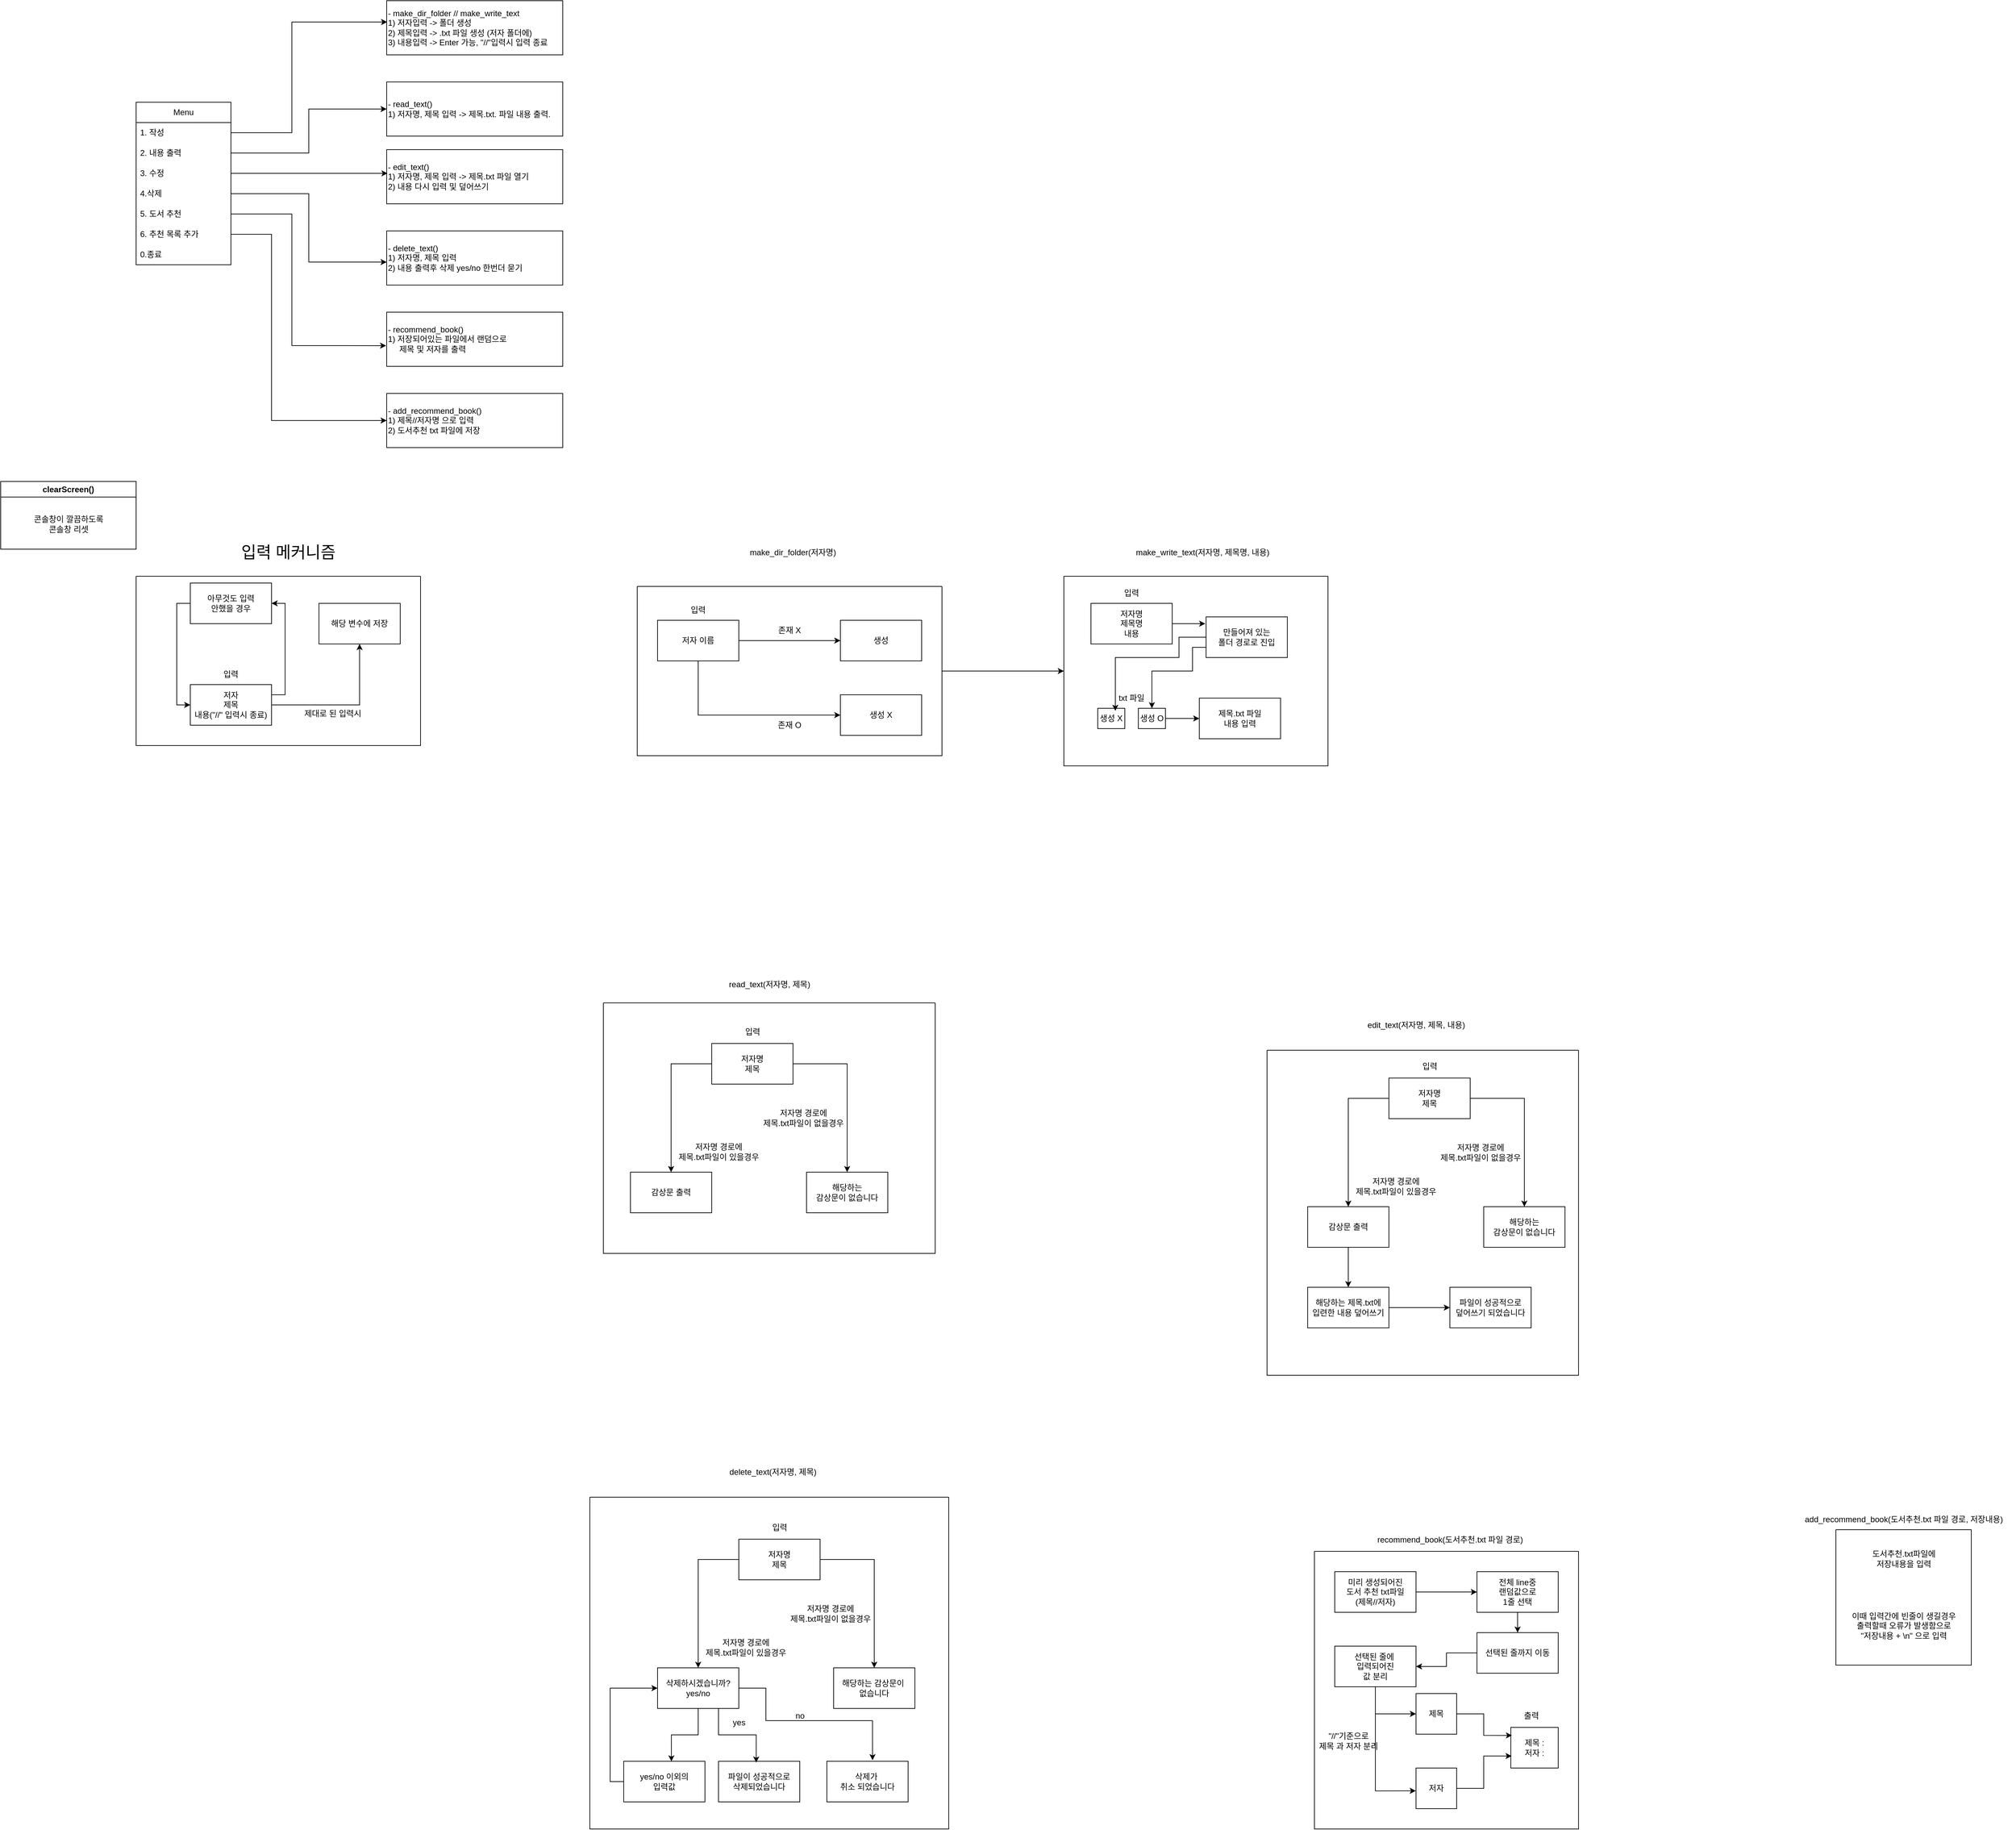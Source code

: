 <mxfile version="24.2.5" type="device">
  <diagram id="C5RBs43oDa-KdzZeNtuy" name="Page-1">
    <mxGraphModel dx="1544" dy="1518" grid="1" gridSize="10" guides="1" tooltips="1" connect="1" arrows="1" fold="1" page="1" pageScale="1" pageWidth="3300" pageHeight="4681" background="none" math="0" shadow="0">
      <root>
        <mxCell id="WIyWlLk6GJQsqaUBKTNV-0" />
        <mxCell id="WIyWlLk6GJQsqaUBKTNV-1" parent="WIyWlLk6GJQsqaUBKTNV-0" />
        <mxCell id="ZMMMaJxAKqwiC50rY-K8-9" value="Menu" style="swimlane;fontStyle=0;childLayout=stackLayout;horizontal=1;startSize=30;horizontalStack=0;resizeParent=1;resizeParentMax=0;resizeLast=0;collapsible=1;marginBottom=0;whiteSpace=wrap;html=1;" parent="WIyWlLk6GJQsqaUBKTNV-1" vertex="1">
          <mxGeometry x="230" y="190" width="140" height="240" as="geometry">
            <mxRectangle y="160" width="60" height="30" as="alternateBounds" />
          </mxGeometry>
        </mxCell>
        <mxCell id="ZMMMaJxAKqwiC50rY-K8-10" value="1. 작성" style="text;strokeColor=none;fillColor=none;align=left;verticalAlign=middle;spacingLeft=4;spacingRight=4;overflow=hidden;points=[[0,0.5],[1,0.5]];portConstraint=eastwest;rotatable=0;whiteSpace=wrap;html=1;" parent="ZMMMaJxAKqwiC50rY-K8-9" vertex="1">
          <mxGeometry y="30" width="140" height="30" as="geometry" />
        </mxCell>
        <mxCell id="ZMMMaJxAKqwiC50rY-K8-11" value="2. 내용 출력" style="text;strokeColor=none;fillColor=none;align=left;verticalAlign=middle;spacingLeft=4;spacingRight=4;overflow=hidden;points=[[0,0.5],[1,0.5]];portConstraint=eastwest;rotatable=0;whiteSpace=wrap;html=1;" parent="ZMMMaJxAKqwiC50rY-K8-9" vertex="1">
          <mxGeometry y="60" width="140" height="30" as="geometry" />
        </mxCell>
        <mxCell id="ZMMMaJxAKqwiC50rY-K8-12" value="3. 수정" style="text;strokeColor=none;fillColor=none;align=left;verticalAlign=middle;spacingLeft=4;spacingRight=4;overflow=hidden;points=[[0,0.5],[1,0.5]];portConstraint=eastwest;rotatable=0;whiteSpace=wrap;html=1;" parent="ZMMMaJxAKqwiC50rY-K8-9" vertex="1">
          <mxGeometry y="90" width="140" height="30" as="geometry" />
        </mxCell>
        <mxCell id="QlnXhvhGTtY5C8Dd1A9R-1" value="4.삭제" style="text;strokeColor=none;fillColor=none;align=left;verticalAlign=middle;spacingLeft=4;spacingRight=4;overflow=hidden;points=[[0,0.5],[1,0.5]];portConstraint=eastwest;rotatable=0;whiteSpace=wrap;html=1;" parent="ZMMMaJxAKqwiC50rY-K8-9" vertex="1">
          <mxGeometry y="120" width="140" height="30" as="geometry" />
        </mxCell>
        <mxCell id="QlnXhvhGTtY5C8Dd1A9R-2" value="5. 도서 추천" style="text;strokeColor=none;fillColor=none;align=left;verticalAlign=middle;spacingLeft=4;spacingRight=4;overflow=hidden;points=[[0,0.5],[1,0.5]];portConstraint=eastwest;rotatable=0;whiteSpace=wrap;html=1;" parent="ZMMMaJxAKqwiC50rY-K8-9" vertex="1">
          <mxGeometry y="150" width="140" height="30" as="geometry" />
        </mxCell>
        <mxCell id="QlnXhvhGTtY5C8Dd1A9R-3" value="6. 추천 목록 추가" style="text;strokeColor=none;fillColor=none;align=left;verticalAlign=middle;spacingLeft=4;spacingRight=4;overflow=hidden;points=[[0,0.5],[1,0.5]];portConstraint=eastwest;rotatable=0;whiteSpace=wrap;html=1;" parent="ZMMMaJxAKqwiC50rY-K8-9" vertex="1">
          <mxGeometry y="180" width="140" height="30" as="geometry" />
        </mxCell>
        <mxCell id="j4lO6dd5l7FoJTS6NfHh-8" value="0.종료" style="text;strokeColor=none;fillColor=none;align=left;verticalAlign=middle;spacingLeft=4;spacingRight=4;overflow=hidden;points=[[0,0.5],[1,0.5]];portConstraint=eastwest;rotatable=0;whiteSpace=wrap;html=1;" parent="ZMMMaJxAKqwiC50rY-K8-9" vertex="1">
          <mxGeometry y="210" width="140" height="30" as="geometry" />
        </mxCell>
        <mxCell id="QlnXhvhGTtY5C8Dd1A9R-36" value="&lt;div&gt;- make_dir_folder // make_write_text&lt;/div&gt;1) 저자입력 -&amp;gt; 폴더 생성&lt;div&gt;2) 제목입력 -&amp;gt; .txt 파일 생성&amp;nbsp;&lt;span style=&quot;background-color: initial;&quot;&gt;(저자 폴더에)&lt;/span&gt;&lt;/div&gt;&lt;div&gt;3) 내용입력 -&amp;gt; Enter 가능,&amp;nbsp;&lt;span style=&quot;background-color: initial;&quot;&gt;&quot;//&quot;입력시 입력 종료&lt;/span&gt;&lt;/div&gt;" style="rounded=0;whiteSpace=wrap;html=1;align=left;" parent="WIyWlLk6GJQsqaUBKTNV-1" vertex="1">
          <mxGeometry x="600" y="40" width="260" height="80" as="geometry" />
        </mxCell>
        <mxCell id="QlnXhvhGTtY5C8Dd1A9R-53" value="&lt;div&gt;- read_text()&lt;/div&gt;1) 저자명, 제목 입력 -&amp;gt; 제목.txt. 파일 내용 출력." style="rounded=0;whiteSpace=wrap;html=1;align=left;" parent="WIyWlLk6GJQsqaUBKTNV-1" vertex="1">
          <mxGeometry x="600" y="160" width="260" height="80" as="geometry" />
        </mxCell>
        <mxCell id="QlnXhvhGTtY5C8Dd1A9R-56" value="&lt;div&gt;- edit_text()&lt;/div&gt;1) 저자명, 제목 입력 -&amp;gt; 제목.txt 파일 열기&lt;div&gt;2) 내용 다시 입력 및 덮어쓰기&lt;/div&gt;" style="rounded=0;whiteSpace=wrap;html=1;align=left;" parent="WIyWlLk6GJQsqaUBKTNV-1" vertex="1">
          <mxGeometry x="600" y="260" width="260" height="80" as="geometry" />
        </mxCell>
        <mxCell id="QlnXhvhGTtY5C8Dd1A9R-57" value="&lt;div&gt;- delete_text()&lt;/div&gt;1) 저자명, 제목 입력&lt;div&gt;2) 내용 출력후 삭제 yes/no 한번더 묻기&lt;/div&gt;" style="rounded=0;whiteSpace=wrap;html=1;align=left;" parent="WIyWlLk6GJQsqaUBKTNV-1" vertex="1">
          <mxGeometry x="600" y="380" width="260" height="80" as="geometry" />
        </mxCell>
        <mxCell id="QlnXhvhGTtY5C8Dd1A9R-58" value="&lt;div&gt;- recommend_book()&lt;/div&gt;1) 저장되어있는&amp;nbsp;&lt;span style=&quot;background-color: initial;&quot;&gt;파일에서 랜덤으로&amp;nbsp;&lt;/span&gt;&lt;div&gt;&lt;span style=&quot;background-color: initial;&quot;&gt;&amp;nbsp; &amp;nbsp; &amp;nbsp;제목 및 저자를 출력&lt;/span&gt;&lt;/div&gt;" style="rounded=0;whiteSpace=wrap;html=1;align=left;" parent="WIyWlLk6GJQsqaUBKTNV-1" vertex="1">
          <mxGeometry x="600" y="500" width="260" height="80" as="geometry" />
        </mxCell>
        <mxCell id="QlnXhvhGTtY5C8Dd1A9R-61" style="edgeStyle=orthogonalEdgeStyle;rounded=0;orthogonalLoop=1;jettySize=auto;html=1;entryX=0;entryY=0.5;entryDx=0;entryDy=0;" parent="WIyWlLk6GJQsqaUBKTNV-1" source="ZMMMaJxAKqwiC50rY-K8-11" target="QlnXhvhGTtY5C8Dd1A9R-53" edge="1">
          <mxGeometry relative="1" as="geometry" />
        </mxCell>
        <mxCell id="QlnXhvhGTtY5C8Dd1A9R-62" style="edgeStyle=orthogonalEdgeStyle;rounded=0;orthogonalLoop=1;jettySize=auto;html=1;exitX=1;exitY=0.5;exitDx=0;exitDy=0;entryX=0.003;entryY=0.394;entryDx=0;entryDy=0;entryPerimeter=0;" parent="WIyWlLk6GJQsqaUBKTNV-1" source="ZMMMaJxAKqwiC50rY-K8-10" target="QlnXhvhGTtY5C8Dd1A9R-36" edge="1">
          <mxGeometry relative="1" as="geometry">
            <Array as="points">
              <mxPoint x="460" y="235" />
              <mxPoint x="460" y="72" />
            </Array>
          </mxGeometry>
        </mxCell>
        <mxCell id="QlnXhvhGTtY5C8Dd1A9R-63" style="edgeStyle=orthogonalEdgeStyle;rounded=0;orthogonalLoop=1;jettySize=auto;html=1;entryX=0.005;entryY=0.437;entryDx=0;entryDy=0;entryPerimeter=0;" parent="WIyWlLk6GJQsqaUBKTNV-1" source="ZMMMaJxAKqwiC50rY-K8-12" target="QlnXhvhGTtY5C8Dd1A9R-56" edge="1">
          <mxGeometry relative="1" as="geometry" />
        </mxCell>
        <mxCell id="QlnXhvhGTtY5C8Dd1A9R-64" style="edgeStyle=orthogonalEdgeStyle;rounded=0;orthogonalLoop=1;jettySize=auto;html=1;entryX=0;entryY=0.575;entryDx=0;entryDy=0;entryPerimeter=0;" parent="WIyWlLk6GJQsqaUBKTNV-1" source="QlnXhvhGTtY5C8Dd1A9R-1" target="QlnXhvhGTtY5C8Dd1A9R-57" edge="1">
          <mxGeometry relative="1" as="geometry" />
        </mxCell>
        <mxCell id="QlnXhvhGTtY5C8Dd1A9R-65" style="edgeStyle=orthogonalEdgeStyle;rounded=0;orthogonalLoop=1;jettySize=auto;html=1;entryX=-0.003;entryY=0.618;entryDx=0;entryDy=0;entryPerimeter=0;" parent="WIyWlLk6GJQsqaUBKTNV-1" source="QlnXhvhGTtY5C8Dd1A9R-2" target="QlnXhvhGTtY5C8Dd1A9R-58" edge="1">
          <mxGeometry relative="1" as="geometry">
            <Array as="points">
              <mxPoint x="460" y="355" />
              <mxPoint x="460" y="549" />
            </Array>
          </mxGeometry>
        </mxCell>
        <mxCell id="j4lO6dd5l7FoJTS6NfHh-10" value="&lt;div&gt;- add_recommend_book()&lt;/div&gt;1) 제목//저자명 으로 입력&lt;div&gt;2) 도서추천 txt 파일에 저장&lt;/div&gt;" style="rounded=0;whiteSpace=wrap;html=1;align=left;" parent="WIyWlLk6GJQsqaUBKTNV-1" vertex="1">
          <mxGeometry x="600" y="620" width="260" height="80" as="geometry" />
        </mxCell>
        <mxCell id="j4lO6dd5l7FoJTS6NfHh-11" style="edgeStyle=orthogonalEdgeStyle;rounded=0;orthogonalLoop=1;jettySize=auto;html=1;entryX=0;entryY=0.5;entryDx=0;entryDy=0;" parent="WIyWlLk6GJQsqaUBKTNV-1" source="QlnXhvhGTtY5C8Dd1A9R-3" target="j4lO6dd5l7FoJTS6NfHh-10" edge="1">
          <mxGeometry relative="1" as="geometry">
            <Array as="points">
              <mxPoint x="430" y="385" />
              <mxPoint x="430" y="660" />
            </Array>
          </mxGeometry>
        </mxCell>
        <mxCell id="QBNyLrGhRCIhG8QiMOdK-1" value="clearScreen()" style="swimlane;whiteSpace=wrap;html=1;" vertex="1" parent="WIyWlLk6GJQsqaUBKTNV-1">
          <mxGeometry x="30" y="750" width="200" height="100" as="geometry" />
        </mxCell>
        <mxCell id="QBNyLrGhRCIhG8QiMOdK-4" value="콘솔창이 깔끔하도록&lt;div&gt;콘솔창 리셋&lt;/div&gt;" style="text;html=1;align=center;verticalAlign=middle;resizable=0;points=[];autosize=1;strokeColor=none;fillColor=none;" vertex="1" parent="QBNyLrGhRCIhG8QiMOdK-1">
          <mxGeometry x="35" y="43" width="130" height="40" as="geometry" />
        </mxCell>
        <mxCell id="QBNyLrGhRCIhG8QiMOdK-16" value="" style="swimlane;startSize=0;" vertex="1" parent="WIyWlLk6GJQsqaUBKTNV-1">
          <mxGeometry x="230" y="890" width="420" height="250" as="geometry" />
        </mxCell>
        <mxCell id="QBNyLrGhRCIhG8QiMOdK-12" value="아무것도 입력&lt;div&gt;안했을 경우&lt;/div&gt;" style="rounded=0;whiteSpace=wrap;html=1;" vertex="1" parent="QBNyLrGhRCIhG8QiMOdK-16">
          <mxGeometry x="80" y="10" width="120" height="60" as="geometry" />
        </mxCell>
        <mxCell id="QBNyLrGhRCIhG8QiMOdK-8" value="&lt;div&gt;&lt;span style=&quot;background-color: initial;&quot;&gt;저자&lt;/span&gt;&lt;br&gt;&lt;/div&gt;&lt;div&gt;제목&lt;/div&gt;&lt;div&gt;내용(&quot;//&quot; 입력시 종료)&lt;/div&gt;" style="rounded=0;whiteSpace=wrap;html=1;" vertex="1" parent="QBNyLrGhRCIhG8QiMOdK-16">
          <mxGeometry x="80" y="160" width="120" height="60" as="geometry" />
        </mxCell>
        <mxCell id="QBNyLrGhRCIhG8QiMOdK-18" style="edgeStyle=orthogonalEdgeStyle;rounded=0;orthogonalLoop=1;jettySize=auto;html=1;exitX=1;exitY=0.25;exitDx=0;exitDy=0;entryX=1;entryY=0.5;entryDx=0;entryDy=0;" edge="1" parent="QBNyLrGhRCIhG8QiMOdK-16" source="QBNyLrGhRCIhG8QiMOdK-8" target="QBNyLrGhRCIhG8QiMOdK-12">
          <mxGeometry relative="1" as="geometry" />
        </mxCell>
        <mxCell id="QBNyLrGhRCIhG8QiMOdK-19" style="edgeStyle=orthogonalEdgeStyle;rounded=0;orthogonalLoop=1;jettySize=auto;html=1;exitX=0;exitY=0.5;exitDx=0;exitDy=0;entryX=0;entryY=0.5;entryDx=0;entryDy=0;" edge="1" parent="QBNyLrGhRCIhG8QiMOdK-16" source="QBNyLrGhRCIhG8QiMOdK-12" target="QBNyLrGhRCIhG8QiMOdK-8">
          <mxGeometry relative="1" as="geometry" />
        </mxCell>
        <mxCell id="QBNyLrGhRCIhG8QiMOdK-11" value="해당 변수에 저장" style="rounded=0;whiteSpace=wrap;html=1;" vertex="1" parent="QBNyLrGhRCIhG8QiMOdK-16">
          <mxGeometry x="270" y="40" width="120" height="60" as="geometry" />
        </mxCell>
        <mxCell id="QBNyLrGhRCIhG8QiMOdK-13" value="" style="edgeStyle=orthogonalEdgeStyle;rounded=0;orthogonalLoop=1;jettySize=auto;html=1;" edge="1" parent="QBNyLrGhRCIhG8QiMOdK-16" source="QBNyLrGhRCIhG8QiMOdK-8" target="QBNyLrGhRCIhG8QiMOdK-11">
          <mxGeometry relative="1" as="geometry" />
        </mxCell>
        <mxCell id="QBNyLrGhRCIhG8QiMOdK-50" value="입력" style="text;html=1;align=center;verticalAlign=middle;whiteSpace=wrap;rounded=0;" vertex="1" parent="QBNyLrGhRCIhG8QiMOdK-16">
          <mxGeometry x="110" y="130" width="60" height="30" as="geometry" />
        </mxCell>
        <mxCell id="QBNyLrGhRCIhG8QiMOdK-17" value="&lt;font style=&quot;font-size: 24px;&quot;&gt;입력 메커니즘&lt;/font&gt;" style="text;html=1;align=center;verticalAlign=middle;whiteSpace=wrap;rounded=0;" vertex="1" parent="WIyWlLk6GJQsqaUBKTNV-1">
          <mxGeometry x="375" y="840" width="160" height="30" as="geometry" />
        </mxCell>
        <mxCell id="QBNyLrGhRCIhG8QiMOdK-20" value="make_dir_folder(저자명)" style="text;html=1;align=center;verticalAlign=middle;whiteSpace=wrap;rounded=0;" vertex="1" parent="WIyWlLk6GJQsqaUBKTNV-1">
          <mxGeometry x="1130" y="840" width="140" height="30" as="geometry" />
        </mxCell>
        <mxCell id="QBNyLrGhRCIhG8QiMOdK-41" style="edgeStyle=orthogonalEdgeStyle;rounded=0;orthogonalLoop=1;jettySize=auto;html=1;exitX=1;exitY=0.5;exitDx=0;exitDy=0;entryX=0;entryY=0.5;entryDx=0;entryDy=0;" edge="1" parent="WIyWlLk6GJQsqaUBKTNV-1" source="QBNyLrGhRCIhG8QiMOdK-22" target="QBNyLrGhRCIhG8QiMOdK-25">
          <mxGeometry relative="1" as="geometry" />
        </mxCell>
        <mxCell id="QBNyLrGhRCIhG8QiMOdK-22" value="" style="swimlane;startSize=0;" vertex="1" parent="WIyWlLk6GJQsqaUBKTNV-1">
          <mxGeometry x="970" y="905" width="450" height="250" as="geometry" />
        </mxCell>
        <mxCell id="QBNyLrGhRCIhG8QiMOdK-31" style="edgeStyle=orthogonalEdgeStyle;rounded=0;orthogonalLoop=1;jettySize=auto;html=1;exitX=1;exitY=0.5;exitDx=0;exitDy=0;entryX=0;entryY=0.5;entryDx=0;entryDy=0;" edge="1" parent="QBNyLrGhRCIhG8QiMOdK-22" source="QBNyLrGhRCIhG8QiMOdK-24" target="QBNyLrGhRCIhG8QiMOdK-29">
          <mxGeometry relative="1" as="geometry" />
        </mxCell>
        <mxCell id="QBNyLrGhRCIhG8QiMOdK-34" style="edgeStyle=orthogonalEdgeStyle;rounded=0;orthogonalLoop=1;jettySize=auto;html=1;exitX=0.5;exitY=1;exitDx=0;exitDy=0;entryX=0;entryY=0.5;entryDx=0;entryDy=0;" edge="1" parent="QBNyLrGhRCIhG8QiMOdK-22" source="QBNyLrGhRCIhG8QiMOdK-24" target="QBNyLrGhRCIhG8QiMOdK-30">
          <mxGeometry relative="1" as="geometry" />
        </mxCell>
        <mxCell id="QBNyLrGhRCIhG8QiMOdK-24" value="저자 이름" style="rounded=0;whiteSpace=wrap;html=1;" vertex="1" parent="QBNyLrGhRCIhG8QiMOdK-22">
          <mxGeometry x="30" y="50" width="120" height="60" as="geometry" />
        </mxCell>
        <mxCell id="QBNyLrGhRCIhG8QiMOdK-29" value="생성" style="rounded=0;whiteSpace=wrap;html=1;" vertex="1" parent="QBNyLrGhRCIhG8QiMOdK-22">
          <mxGeometry x="300" y="50" width="120" height="60" as="geometry" />
        </mxCell>
        <mxCell id="QBNyLrGhRCIhG8QiMOdK-30" value="생성 X" style="rounded=0;whiteSpace=wrap;html=1;" vertex="1" parent="QBNyLrGhRCIhG8QiMOdK-22">
          <mxGeometry x="300" y="160" width="120" height="60" as="geometry" />
        </mxCell>
        <mxCell id="QBNyLrGhRCIhG8QiMOdK-33" value="존재 X" style="text;html=1;align=center;verticalAlign=middle;whiteSpace=wrap;rounded=0;" vertex="1" parent="QBNyLrGhRCIhG8QiMOdK-22">
          <mxGeometry x="195" y="50" width="60" height="30" as="geometry" />
        </mxCell>
        <mxCell id="QBNyLrGhRCIhG8QiMOdK-35" value="존재 O" style="text;html=1;align=center;verticalAlign=middle;whiteSpace=wrap;rounded=0;" vertex="1" parent="QBNyLrGhRCIhG8QiMOdK-22">
          <mxGeometry x="195" y="190" width="60" height="30" as="geometry" />
        </mxCell>
        <mxCell id="QBNyLrGhRCIhG8QiMOdK-37" value="입력" style="text;html=1;align=center;verticalAlign=middle;whiteSpace=wrap;rounded=0;" vertex="1" parent="QBNyLrGhRCIhG8QiMOdK-22">
          <mxGeometry x="60" y="20" width="60" height="30" as="geometry" />
        </mxCell>
        <mxCell id="QBNyLrGhRCIhG8QiMOdK-25" value="" style="swimlane;startSize=0;" vertex="1" parent="WIyWlLk6GJQsqaUBKTNV-1">
          <mxGeometry x="1600" y="890" width="390" height="280" as="geometry" />
        </mxCell>
        <mxCell id="QBNyLrGhRCIhG8QiMOdK-40" value="" style="edgeStyle=orthogonalEdgeStyle;rounded=0;orthogonalLoop=1;jettySize=auto;html=1;entryX=-0.01;entryY=0.167;entryDx=0;entryDy=0;entryPerimeter=0;" edge="1" parent="QBNyLrGhRCIhG8QiMOdK-25" source="QBNyLrGhRCIhG8QiMOdK-26" target="QBNyLrGhRCIhG8QiMOdK-39">
          <mxGeometry relative="1" as="geometry" />
        </mxCell>
        <mxCell id="QBNyLrGhRCIhG8QiMOdK-26" value="&lt;div&gt;&lt;span style=&quot;background-color: initial;&quot;&gt;저자명&lt;/span&gt;&lt;br&gt;&lt;/div&gt;&lt;div&gt;제목명&lt;/div&gt;&lt;div&gt;내용&lt;/div&gt;" style="rounded=0;whiteSpace=wrap;html=1;" vertex="1" parent="QBNyLrGhRCIhG8QiMOdK-25">
          <mxGeometry x="40" y="40" width="120" height="60" as="geometry" />
        </mxCell>
        <mxCell id="QBNyLrGhRCIhG8QiMOdK-36" value="입력" style="text;html=1;align=center;verticalAlign=middle;whiteSpace=wrap;rounded=0;" vertex="1" parent="QBNyLrGhRCIhG8QiMOdK-25">
          <mxGeometry x="70" y="10" width="60" height="30" as="geometry" />
        </mxCell>
        <mxCell id="QBNyLrGhRCIhG8QiMOdK-54" style="edgeStyle=orthogonalEdgeStyle;rounded=0;orthogonalLoop=1;jettySize=auto;html=1;exitX=0;exitY=0.75;exitDx=0;exitDy=0;entryX=0.5;entryY=0;entryDx=0;entryDy=0;" edge="1" parent="QBNyLrGhRCIhG8QiMOdK-25" source="QBNyLrGhRCIhG8QiMOdK-39" target="QBNyLrGhRCIhG8QiMOdK-44">
          <mxGeometry relative="1" as="geometry">
            <Array as="points">
              <mxPoint x="190" y="105" />
              <mxPoint x="190" y="140" />
              <mxPoint x="130" y="140" />
            </Array>
          </mxGeometry>
        </mxCell>
        <mxCell id="QBNyLrGhRCIhG8QiMOdK-39" value="만들어져 있는&lt;div&gt;폴더 경로로 진입&lt;/div&gt;" style="rounded=0;whiteSpace=wrap;html=1;" vertex="1" parent="QBNyLrGhRCIhG8QiMOdK-25">
          <mxGeometry x="210" y="60" width="120" height="60" as="geometry" />
        </mxCell>
        <mxCell id="QBNyLrGhRCIhG8QiMOdK-55" style="edgeStyle=orthogonalEdgeStyle;rounded=0;orthogonalLoop=1;jettySize=auto;html=1;exitX=1;exitY=0.5;exitDx=0;exitDy=0;entryX=0;entryY=0.5;entryDx=0;entryDy=0;" edge="1" parent="QBNyLrGhRCIhG8QiMOdK-25" source="QBNyLrGhRCIhG8QiMOdK-44" target="QBNyLrGhRCIhG8QiMOdK-47">
          <mxGeometry relative="1" as="geometry" />
        </mxCell>
        <mxCell id="QBNyLrGhRCIhG8QiMOdK-44" value="생성 O" style="rounded=0;whiteSpace=wrap;html=1;" vertex="1" parent="QBNyLrGhRCIhG8QiMOdK-25">
          <mxGeometry x="110" y="195" width="40" height="30" as="geometry" />
        </mxCell>
        <mxCell id="QBNyLrGhRCIhG8QiMOdK-43" value="생성 X" style="rounded=0;whiteSpace=wrap;html=1;" vertex="1" parent="QBNyLrGhRCIhG8QiMOdK-25">
          <mxGeometry x="50" y="195" width="40" height="30" as="geometry" />
        </mxCell>
        <mxCell id="QBNyLrGhRCIhG8QiMOdK-47" value="제목.txt 파일&lt;div&gt;내용 입력&lt;/div&gt;" style="rounded=0;whiteSpace=wrap;html=1;" vertex="1" parent="QBNyLrGhRCIhG8QiMOdK-25">
          <mxGeometry x="200" y="180" width="120" height="60" as="geometry" />
        </mxCell>
        <mxCell id="QBNyLrGhRCIhG8QiMOdK-51" value="txt 파일" style="text;html=1;align=center;verticalAlign=middle;whiteSpace=wrap;rounded=0;" vertex="1" parent="QBNyLrGhRCIhG8QiMOdK-25">
          <mxGeometry x="70" y="165" width="60" height="30" as="geometry" />
        </mxCell>
        <mxCell id="QBNyLrGhRCIhG8QiMOdK-52" style="edgeStyle=orthogonalEdgeStyle;rounded=0;orthogonalLoop=1;jettySize=auto;html=1;exitX=0;exitY=0.5;exitDx=0;exitDy=0;entryX=0.65;entryY=0.127;entryDx=0;entryDy=0;entryPerimeter=0;" edge="1" parent="QBNyLrGhRCIhG8QiMOdK-25" source="QBNyLrGhRCIhG8QiMOdK-39" target="QBNyLrGhRCIhG8QiMOdK-43">
          <mxGeometry relative="1" as="geometry">
            <Array as="points">
              <mxPoint x="170" y="90" />
              <mxPoint x="170" y="120" />
              <mxPoint x="76" y="120" />
            </Array>
          </mxGeometry>
        </mxCell>
        <mxCell id="QBNyLrGhRCIhG8QiMOdK-27" value="make_write_text(저자명, 제목명, 내용)" style="text;html=1;align=center;verticalAlign=middle;whiteSpace=wrap;rounded=0;" vertex="1" parent="WIyWlLk6GJQsqaUBKTNV-1">
          <mxGeometry x="1660" y="840" width="290" height="30" as="geometry" />
        </mxCell>
        <mxCell id="QBNyLrGhRCIhG8QiMOdK-56" value="" style="swimlane;startSize=0;" vertex="1" parent="WIyWlLk6GJQsqaUBKTNV-1">
          <mxGeometry x="920" y="1520" width="490" height="370" as="geometry" />
        </mxCell>
        <mxCell id="QBNyLrGhRCIhG8QiMOdK-60" value="감상문 출력" style="rounded=0;whiteSpace=wrap;html=1;" vertex="1" parent="QBNyLrGhRCIhG8QiMOdK-56">
          <mxGeometry x="40" y="250" width="120" height="60" as="geometry" />
        </mxCell>
        <mxCell id="QBNyLrGhRCIhG8QiMOdK-62" style="edgeStyle=orthogonalEdgeStyle;rounded=0;orthogonalLoop=1;jettySize=auto;html=1;exitX=1;exitY=0.5;exitDx=0;exitDy=0;entryX=0.5;entryY=0;entryDx=0;entryDy=0;" edge="1" parent="QBNyLrGhRCIhG8QiMOdK-56" source="QBNyLrGhRCIhG8QiMOdK-58" target="QBNyLrGhRCIhG8QiMOdK-61">
          <mxGeometry relative="1" as="geometry" />
        </mxCell>
        <mxCell id="QBNyLrGhRCIhG8QiMOdK-65" style="edgeStyle=orthogonalEdgeStyle;rounded=0;orthogonalLoop=1;jettySize=auto;html=1;exitX=0;exitY=0.5;exitDx=0;exitDy=0;" edge="1" parent="QBNyLrGhRCIhG8QiMOdK-56" source="QBNyLrGhRCIhG8QiMOdK-58" target="QBNyLrGhRCIhG8QiMOdK-60">
          <mxGeometry relative="1" as="geometry" />
        </mxCell>
        <mxCell id="QBNyLrGhRCIhG8QiMOdK-58" value="저자명&lt;div&gt;제목&lt;/div&gt;" style="rounded=0;whiteSpace=wrap;html=1;" vertex="1" parent="QBNyLrGhRCIhG8QiMOdK-56">
          <mxGeometry x="160" y="60" width="120" height="60" as="geometry" />
        </mxCell>
        <mxCell id="QBNyLrGhRCIhG8QiMOdK-59" value="입력" style="text;html=1;align=center;verticalAlign=middle;resizable=0;points=[];autosize=1;strokeColor=none;fillColor=none;" vertex="1" parent="QBNyLrGhRCIhG8QiMOdK-56">
          <mxGeometry x="195" y="28" width="50" height="30" as="geometry" />
        </mxCell>
        <mxCell id="QBNyLrGhRCIhG8QiMOdK-61" value="해당하는&lt;div&gt;감상문이 없습니다&lt;/div&gt;" style="rounded=0;whiteSpace=wrap;html=1;" vertex="1" parent="QBNyLrGhRCIhG8QiMOdK-56">
          <mxGeometry x="300" y="250" width="120" height="60" as="geometry" />
        </mxCell>
        <mxCell id="QBNyLrGhRCIhG8QiMOdK-63" value="저자명 경로에&lt;div&gt;제목.txt파일이 없을경우&lt;/div&gt;" style="text;html=1;align=center;verticalAlign=middle;resizable=0;points=[];autosize=1;strokeColor=none;fillColor=none;" vertex="1" parent="QBNyLrGhRCIhG8QiMOdK-56">
          <mxGeometry x="220" y="150" width="150" height="40" as="geometry" />
        </mxCell>
        <mxCell id="QBNyLrGhRCIhG8QiMOdK-66" value="저자명 경로에&lt;div&gt;제목.txt파일이 있을경우&lt;/div&gt;" style="text;html=1;align=center;verticalAlign=middle;resizable=0;points=[];autosize=1;strokeColor=none;fillColor=none;" vertex="1" parent="QBNyLrGhRCIhG8QiMOdK-56">
          <mxGeometry x="95" y="200" width="150" height="40" as="geometry" />
        </mxCell>
        <mxCell id="QBNyLrGhRCIhG8QiMOdK-57" value="read_text(저자명, 제목)" style="text;html=1;align=center;verticalAlign=middle;resizable=0;points=[];autosize=1;strokeColor=none;fillColor=none;" vertex="1" parent="WIyWlLk6GJQsqaUBKTNV-1">
          <mxGeometry x="1090" y="1478" width="150" height="30" as="geometry" />
        </mxCell>
        <mxCell id="QBNyLrGhRCIhG8QiMOdK-68" value="제대로 된 입력시" style="text;html=1;align=center;verticalAlign=middle;resizable=0;points=[];autosize=1;strokeColor=none;fillColor=none;" vertex="1" parent="WIyWlLk6GJQsqaUBKTNV-1">
          <mxGeometry x="465" y="1078" width="110" height="30" as="geometry" />
        </mxCell>
        <mxCell id="QBNyLrGhRCIhG8QiMOdK-69" value="" style="swimlane;startSize=0;" vertex="1" parent="WIyWlLk6GJQsqaUBKTNV-1">
          <mxGeometry x="1900" y="1590" width="460" height="480" as="geometry" />
        </mxCell>
        <mxCell id="QBNyLrGhRCIhG8QiMOdK-80" style="edgeStyle=orthogonalEdgeStyle;rounded=0;orthogonalLoop=1;jettySize=auto;html=1;exitX=0.5;exitY=1;exitDx=0;exitDy=0;entryX=0.5;entryY=0;entryDx=0;entryDy=0;" edge="1" parent="QBNyLrGhRCIhG8QiMOdK-69" source="QBNyLrGhRCIhG8QiMOdK-71" target="QBNyLrGhRCIhG8QiMOdK-79">
          <mxGeometry relative="1" as="geometry" />
        </mxCell>
        <mxCell id="QBNyLrGhRCIhG8QiMOdK-71" value="감상문 출력" style="rounded=0;whiteSpace=wrap;html=1;" vertex="1" parent="QBNyLrGhRCIhG8QiMOdK-69">
          <mxGeometry x="60" y="231" width="120" height="60" as="geometry" />
        </mxCell>
        <mxCell id="QBNyLrGhRCIhG8QiMOdK-72" style="edgeStyle=orthogonalEdgeStyle;rounded=0;orthogonalLoop=1;jettySize=auto;html=1;exitX=1;exitY=0.5;exitDx=0;exitDy=0;entryX=0.5;entryY=0;entryDx=0;entryDy=0;" edge="1" parent="QBNyLrGhRCIhG8QiMOdK-69" source="QBNyLrGhRCIhG8QiMOdK-74" target="QBNyLrGhRCIhG8QiMOdK-76">
          <mxGeometry relative="1" as="geometry" />
        </mxCell>
        <mxCell id="QBNyLrGhRCIhG8QiMOdK-73" style="edgeStyle=orthogonalEdgeStyle;rounded=0;orthogonalLoop=1;jettySize=auto;html=1;exitX=0;exitY=0.5;exitDx=0;exitDy=0;" edge="1" parent="QBNyLrGhRCIhG8QiMOdK-69" source="QBNyLrGhRCIhG8QiMOdK-74" target="QBNyLrGhRCIhG8QiMOdK-71">
          <mxGeometry relative="1" as="geometry" />
        </mxCell>
        <mxCell id="QBNyLrGhRCIhG8QiMOdK-74" value="저자명&lt;div&gt;제목&lt;/div&gt;" style="rounded=0;whiteSpace=wrap;html=1;" vertex="1" parent="QBNyLrGhRCIhG8QiMOdK-69">
          <mxGeometry x="180" y="41" width="120" height="60" as="geometry" />
        </mxCell>
        <mxCell id="QBNyLrGhRCIhG8QiMOdK-75" value="입력" style="text;html=1;align=center;verticalAlign=middle;resizable=0;points=[];autosize=1;strokeColor=none;fillColor=none;" vertex="1" parent="QBNyLrGhRCIhG8QiMOdK-69">
          <mxGeometry x="215" y="9" width="50" height="30" as="geometry" />
        </mxCell>
        <mxCell id="QBNyLrGhRCIhG8QiMOdK-76" value="해당하는&lt;div&gt;감상문이 없습니다&lt;/div&gt;" style="rounded=0;whiteSpace=wrap;html=1;" vertex="1" parent="QBNyLrGhRCIhG8QiMOdK-69">
          <mxGeometry x="320" y="231" width="120" height="60" as="geometry" />
        </mxCell>
        <mxCell id="QBNyLrGhRCIhG8QiMOdK-77" value="저자명 경로에&lt;div&gt;제목.txt파일이 없을경우&lt;/div&gt;" style="text;html=1;align=center;verticalAlign=middle;resizable=0;points=[];autosize=1;strokeColor=none;fillColor=none;" vertex="1" parent="QBNyLrGhRCIhG8QiMOdK-69">
          <mxGeometry x="240" y="131" width="150" height="40" as="geometry" />
        </mxCell>
        <mxCell id="QBNyLrGhRCIhG8QiMOdK-78" value="저자명 경로에&lt;div&gt;제목.txt파일이 있을경우&lt;/div&gt;" style="text;html=1;align=center;verticalAlign=middle;resizable=0;points=[];autosize=1;strokeColor=none;fillColor=none;" vertex="1" parent="QBNyLrGhRCIhG8QiMOdK-69">
          <mxGeometry x="115" y="181" width="150" height="40" as="geometry" />
        </mxCell>
        <mxCell id="QBNyLrGhRCIhG8QiMOdK-82" value="" style="edgeStyle=orthogonalEdgeStyle;rounded=0;orthogonalLoop=1;jettySize=auto;html=1;" edge="1" parent="QBNyLrGhRCIhG8QiMOdK-69" source="QBNyLrGhRCIhG8QiMOdK-79" target="QBNyLrGhRCIhG8QiMOdK-81">
          <mxGeometry relative="1" as="geometry" />
        </mxCell>
        <mxCell id="QBNyLrGhRCIhG8QiMOdK-79" value="해당하는 제목.txt에&lt;div&gt;입련한 내용 덮어쓰기&lt;/div&gt;" style="rounded=0;whiteSpace=wrap;html=1;" vertex="1" parent="QBNyLrGhRCIhG8QiMOdK-69">
          <mxGeometry x="60" y="350" width="120" height="60" as="geometry" />
        </mxCell>
        <mxCell id="QBNyLrGhRCIhG8QiMOdK-81" value="파일이 성공적으로&lt;div&gt;덮어쓰기 되었습니다&lt;/div&gt;" style="rounded=0;whiteSpace=wrap;html=1;" vertex="1" parent="QBNyLrGhRCIhG8QiMOdK-69">
          <mxGeometry x="270" y="350" width="120" height="60" as="geometry" />
        </mxCell>
        <mxCell id="QBNyLrGhRCIhG8QiMOdK-70" value="edit_text(저자명, 제목, 내용)" style="text;html=1;align=center;verticalAlign=middle;resizable=0;points=[];autosize=1;strokeColor=none;fillColor=none;" vertex="1" parent="WIyWlLk6GJQsqaUBKTNV-1">
          <mxGeometry x="2035" y="1538" width="170" height="30" as="geometry" />
        </mxCell>
        <mxCell id="QBNyLrGhRCIhG8QiMOdK-83" value="" style="swimlane;startSize=0;" vertex="1" parent="WIyWlLk6GJQsqaUBKTNV-1">
          <mxGeometry x="900" y="2250" width="530" height="490" as="geometry" />
        </mxCell>
        <mxCell id="QBNyLrGhRCIhG8QiMOdK-85" value="삭제하시겠습니까?&lt;div&gt;yes/no&lt;/div&gt;" style="rounded=0;whiteSpace=wrap;html=1;" vertex="1" parent="QBNyLrGhRCIhG8QiMOdK-83">
          <mxGeometry x="100" y="252" width="120" height="60" as="geometry" />
        </mxCell>
        <mxCell id="QBNyLrGhRCIhG8QiMOdK-86" style="edgeStyle=orthogonalEdgeStyle;rounded=0;orthogonalLoop=1;jettySize=auto;html=1;exitX=1;exitY=0.5;exitDx=0;exitDy=0;entryX=0.5;entryY=0;entryDx=0;entryDy=0;" edge="1" parent="QBNyLrGhRCIhG8QiMOdK-83" source="QBNyLrGhRCIhG8QiMOdK-88" target="QBNyLrGhRCIhG8QiMOdK-90">
          <mxGeometry relative="1" as="geometry" />
        </mxCell>
        <mxCell id="QBNyLrGhRCIhG8QiMOdK-87" style="edgeStyle=orthogonalEdgeStyle;rounded=0;orthogonalLoop=1;jettySize=auto;html=1;exitX=0;exitY=0.5;exitDx=0;exitDy=0;" edge="1" parent="QBNyLrGhRCIhG8QiMOdK-83" source="QBNyLrGhRCIhG8QiMOdK-88" target="QBNyLrGhRCIhG8QiMOdK-85">
          <mxGeometry relative="1" as="geometry" />
        </mxCell>
        <mxCell id="QBNyLrGhRCIhG8QiMOdK-88" value="저자명&lt;div&gt;제목&lt;/div&gt;" style="rounded=0;whiteSpace=wrap;html=1;" vertex="1" parent="QBNyLrGhRCIhG8QiMOdK-83">
          <mxGeometry x="220" y="62" width="120" height="60" as="geometry" />
        </mxCell>
        <mxCell id="QBNyLrGhRCIhG8QiMOdK-89" value="입력" style="text;html=1;align=center;verticalAlign=middle;resizable=0;points=[];autosize=1;strokeColor=none;fillColor=none;" vertex="1" parent="QBNyLrGhRCIhG8QiMOdK-83">
          <mxGeometry x="255" y="30" width="50" height="30" as="geometry" />
        </mxCell>
        <mxCell id="QBNyLrGhRCIhG8QiMOdK-90" value="해당하는 감상문이&amp;nbsp;&lt;div&gt;없습니다&lt;/div&gt;" style="rounded=0;whiteSpace=wrap;html=1;" vertex="1" parent="QBNyLrGhRCIhG8QiMOdK-83">
          <mxGeometry x="360" y="252" width="120" height="60" as="geometry" />
        </mxCell>
        <mxCell id="QBNyLrGhRCIhG8QiMOdK-91" value="저자명 경로에&lt;div&gt;제목.txt파일이 없을경우&lt;/div&gt;" style="text;html=1;align=center;verticalAlign=middle;resizable=0;points=[];autosize=1;strokeColor=none;fillColor=none;" vertex="1" parent="QBNyLrGhRCIhG8QiMOdK-83">
          <mxGeometry x="280" y="152" width="150" height="40" as="geometry" />
        </mxCell>
        <mxCell id="QBNyLrGhRCIhG8QiMOdK-92" value="저자명 경로에&lt;div&gt;제목.txt파일이 있을경우&lt;/div&gt;" style="text;html=1;align=center;verticalAlign=middle;resizable=0;points=[];autosize=1;strokeColor=none;fillColor=none;" vertex="1" parent="QBNyLrGhRCIhG8QiMOdK-83">
          <mxGeometry x="155" y="202" width="150" height="40" as="geometry" />
        </mxCell>
        <mxCell id="QBNyLrGhRCIhG8QiMOdK-97" style="edgeStyle=orthogonalEdgeStyle;rounded=0;orthogonalLoop=1;jettySize=auto;html=1;exitX=0;exitY=0.5;exitDx=0;exitDy=0;entryX=0;entryY=0.5;entryDx=0;entryDy=0;" edge="1" parent="QBNyLrGhRCIhG8QiMOdK-83" source="QBNyLrGhRCIhG8QiMOdK-95" target="QBNyLrGhRCIhG8QiMOdK-85">
          <mxGeometry relative="1" as="geometry" />
        </mxCell>
        <mxCell id="QBNyLrGhRCIhG8QiMOdK-95" value="yes/no 이외의&lt;div&gt;입력값&lt;/div&gt;" style="rounded=0;whiteSpace=wrap;html=1;" vertex="1" parent="QBNyLrGhRCIhG8QiMOdK-83">
          <mxGeometry x="50" y="390" width="120" height="60" as="geometry" />
        </mxCell>
        <mxCell id="QBNyLrGhRCIhG8QiMOdK-94" value="삭제가&amp;nbsp;&lt;div&gt;취소 되었습니다&lt;/div&gt;" style="rounded=0;whiteSpace=wrap;html=1;" vertex="1" parent="QBNyLrGhRCIhG8QiMOdK-83">
          <mxGeometry x="350" y="390" width="120" height="60" as="geometry" />
        </mxCell>
        <mxCell id="QBNyLrGhRCIhG8QiMOdK-93" value="파일이 성공적으로&lt;div&gt;삭제되었습니다&lt;/div&gt;" style="rounded=0;whiteSpace=wrap;html=1;" vertex="1" parent="QBNyLrGhRCIhG8QiMOdK-83">
          <mxGeometry x="190" y="390" width="120" height="60" as="geometry" />
        </mxCell>
        <mxCell id="QBNyLrGhRCIhG8QiMOdK-96" style="edgeStyle=orthogonalEdgeStyle;rounded=0;orthogonalLoop=1;jettySize=auto;html=1;exitX=0.5;exitY=1;exitDx=0;exitDy=0;entryX=0.587;entryY=0.003;entryDx=0;entryDy=0;entryPerimeter=0;" edge="1" parent="QBNyLrGhRCIhG8QiMOdK-83" source="QBNyLrGhRCIhG8QiMOdK-85" target="QBNyLrGhRCIhG8QiMOdK-95">
          <mxGeometry relative="1" as="geometry" />
        </mxCell>
        <mxCell id="QBNyLrGhRCIhG8QiMOdK-98" style="edgeStyle=orthogonalEdgeStyle;rounded=0;orthogonalLoop=1;jettySize=auto;html=1;exitX=0.75;exitY=1;exitDx=0;exitDy=0;entryX=0.464;entryY=0.032;entryDx=0;entryDy=0;entryPerimeter=0;" edge="1" parent="QBNyLrGhRCIhG8QiMOdK-83" source="QBNyLrGhRCIhG8QiMOdK-85" target="QBNyLrGhRCIhG8QiMOdK-93">
          <mxGeometry relative="1" as="geometry" />
        </mxCell>
        <mxCell id="QBNyLrGhRCIhG8QiMOdK-99" style="edgeStyle=orthogonalEdgeStyle;rounded=0;orthogonalLoop=1;jettySize=auto;html=1;exitX=1;exitY=0.5;exitDx=0;exitDy=0;entryX=0.562;entryY=-0.026;entryDx=0;entryDy=0;entryPerimeter=0;" edge="1" parent="QBNyLrGhRCIhG8QiMOdK-83" source="QBNyLrGhRCIhG8QiMOdK-85" target="QBNyLrGhRCIhG8QiMOdK-94">
          <mxGeometry relative="1" as="geometry">
            <Array as="points">
              <mxPoint x="260" y="282" />
              <mxPoint x="260" y="330" />
              <mxPoint x="417" y="330" />
            </Array>
          </mxGeometry>
        </mxCell>
        <mxCell id="QBNyLrGhRCIhG8QiMOdK-84" value="delete_text(저자명, 제목)" style="text;html=1;align=center;verticalAlign=middle;resizable=0;points=[];autosize=1;strokeColor=none;fillColor=none;" vertex="1" parent="WIyWlLk6GJQsqaUBKTNV-1">
          <mxGeometry x="1090" y="2198" width="160" height="30" as="geometry" />
        </mxCell>
        <mxCell id="QBNyLrGhRCIhG8QiMOdK-100" value="yes" style="text;html=1;align=center;verticalAlign=middle;resizable=0;points=[];autosize=1;strokeColor=none;fillColor=none;" vertex="1" parent="WIyWlLk6GJQsqaUBKTNV-1">
          <mxGeometry x="1100" y="2568" width="40" height="30" as="geometry" />
        </mxCell>
        <mxCell id="QBNyLrGhRCIhG8QiMOdK-101" value="no" style="text;html=1;align=center;verticalAlign=middle;resizable=0;points=[];autosize=1;strokeColor=none;fillColor=none;" vertex="1" parent="WIyWlLk6GJQsqaUBKTNV-1">
          <mxGeometry x="1190" y="2558" width="40" height="30" as="geometry" />
        </mxCell>
        <mxCell id="QBNyLrGhRCIhG8QiMOdK-102" value="" style="swimlane;startSize=0;" vertex="1" parent="WIyWlLk6GJQsqaUBKTNV-1">
          <mxGeometry x="1970" y="2330" width="390" height="410" as="geometry" />
        </mxCell>
        <mxCell id="QBNyLrGhRCIhG8QiMOdK-108" value="" style="edgeStyle=orthogonalEdgeStyle;rounded=0;orthogonalLoop=1;jettySize=auto;html=1;" edge="1" parent="QBNyLrGhRCIhG8QiMOdK-102" source="QBNyLrGhRCIhG8QiMOdK-105" target="QBNyLrGhRCIhG8QiMOdK-107">
          <mxGeometry relative="1" as="geometry" />
        </mxCell>
        <mxCell id="QBNyLrGhRCIhG8QiMOdK-105" value="전체 line중&lt;div&gt;랜덤값으로&lt;/div&gt;&lt;div&gt;1줄 선택&lt;/div&gt;" style="rounded=0;whiteSpace=wrap;html=1;" vertex="1" parent="QBNyLrGhRCIhG8QiMOdK-102">
          <mxGeometry x="240" y="30" width="120" height="60" as="geometry" />
        </mxCell>
        <mxCell id="QBNyLrGhRCIhG8QiMOdK-123" value="" style="edgeStyle=orthogonalEdgeStyle;rounded=0;orthogonalLoop=1;jettySize=auto;html=1;" edge="1" parent="QBNyLrGhRCIhG8QiMOdK-102" source="QBNyLrGhRCIhG8QiMOdK-107" target="QBNyLrGhRCIhG8QiMOdK-109">
          <mxGeometry relative="1" as="geometry" />
        </mxCell>
        <mxCell id="QBNyLrGhRCIhG8QiMOdK-107" value="선택된 줄까지 이동" style="rounded=0;whiteSpace=wrap;html=1;" vertex="1" parent="QBNyLrGhRCIhG8QiMOdK-102">
          <mxGeometry x="240" y="120" width="120" height="60" as="geometry" />
        </mxCell>
        <mxCell id="QBNyLrGhRCIhG8QiMOdK-120" style="edgeStyle=orthogonalEdgeStyle;rounded=0;orthogonalLoop=1;jettySize=auto;html=1;exitX=0.5;exitY=1;exitDx=0;exitDy=0;entryX=0;entryY=0.5;entryDx=0;entryDy=0;" edge="1" parent="QBNyLrGhRCIhG8QiMOdK-102" source="QBNyLrGhRCIhG8QiMOdK-109" target="QBNyLrGhRCIhG8QiMOdK-111">
          <mxGeometry relative="1" as="geometry" />
        </mxCell>
        <mxCell id="QBNyLrGhRCIhG8QiMOdK-109" value="선택된 줄에&amp;nbsp;&lt;div&gt;입력되어진&lt;div&gt;값 분리&lt;/div&gt;&lt;/div&gt;" style="rounded=0;whiteSpace=wrap;html=1;" vertex="1" parent="QBNyLrGhRCIhG8QiMOdK-102">
          <mxGeometry x="30" y="140" width="120" height="60" as="geometry" />
        </mxCell>
        <mxCell id="QBNyLrGhRCIhG8QiMOdK-112" value="저자" style="rounded=0;whiteSpace=wrap;html=1;" vertex="1" parent="QBNyLrGhRCIhG8QiMOdK-102">
          <mxGeometry x="150" y="320" width="60" height="60" as="geometry" />
        </mxCell>
        <mxCell id="QBNyLrGhRCIhG8QiMOdK-111" value="제목" style="rounded=0;whiteSpace=wrap;html=1;" vertex="1" parent="QBNyLrGhRCIhG8QiMOdK-102">
          <mxGeometry x="150" y="210" width="60" height="60" as="geometry" />
        </mxCell>
        <mxCell id="QBNyLrGhRCIhG8QiMOdK-113" value="제목 :&lt;div&gt;저자 :&lt;/div&gt;" style="rounded=0;whiteSpace=wrap;html=1;" vertex="1" parent="QBNyLrGhRCIhG8QiMOdK-102">
          <mxGeometry x="290" y="260" width="70" height="60" as="geometry" />
        </mxCell>
        <mxCell id="QBNyLrGhRCIhG8QiMOdK-117" style="edgeStyle=orthogonalEdgeStyle;rounded=0;orthogonalLoop=1;jettySize=auto;html=1;exitX=1;exitY=0.5;exitDx=0;exitDy=0;entryX=0.025;entryY=0.197;entryDx=0;entryDy=0;entryPerimeter=0;" edge="1" parent="QBNyLrGhRCIhG8QiMOdK-102" source="QBNyLrGhRCIhG8QiMOdK-111" target="QBNyLrGhRCIhG8QiMOdK-113">
          <mxGeometry relative="1" as="geometry" />
        </mxCell>
        <mxCell id="QBNyLrGhRCIhG8QiMOdK-118" style="edgeStyle=orthogonalEdgeStyle;rounded=0;orthogonalLoop=1;jettySize=auto;html=1;exitX=1;exitY=0.5;exitDx=0;exitDy=0;entryX=0.018;entryY=0.705;entryDx=0;entryDy=0;entryPerimeter=0;" edge="1" parent="QBNyLrGhRCIhG8QiMOdK-102" source="QBNyLrGhRCIhG8QiMOdK-112" target="QBNyLrGhRCIhG8QiMOdK-113">
          <mxGeometry relative="1" as="geometry" />
        </mxCell>
        <mxCell id="QBNyLrGhRCIhG8QiMOdK-119" style="edgeStyle=orthogonalEdgeStyle;rounded=0;orthogonalLoop=1;jettySize=auto;html=1;exitX=0.5;exitY=1;exitDx=0;exitDy=0;entryX=-0.005;entryY=0.561;entryDx=0;entryDy=0;entryPerimeter=0;" edge="1" parent="QBNyLrGhRCIhG8QiMOdK-102" source="QBNyLrGhRCIhG8QiMOdK-109" target="QBNyLrGhRCIhG8QiMOdK-112">
          <mxGeometry relative="1" as="geometry" />
        </mxCell>
        <mxCell id="QBNyLrGhRCIhG8QiMOdK-121" value="&quot;//&quot;기준으로&lt;div&gt;제목 과 저자 분리&lt;/div&gt;" style="text;html=1;align=center;verticalAlign=middle;resizable=0;points=[];autosize=1;strokeColor=none;fillColor=none;" vertex="1" parent="QBNyLrGhRCIhG8QiMOdK-102">
          <mxGeometry x="-10" y="260" width="120" height="40" as="geometry" />
        </mxCell>
        <mxCell id="QBNyLrGhRCIhG8QiMOdK-124" value="" style="edgeStyle=orthogonalEdgeStyle;rounded=0;orthogonalLoop=1;jettySize=auto;html=1;" edge="1" parent="QBNyLrGhRCIhG8QiMOdK-102" source="QBNyLrGhRCIhG8QiMOdK-104" target="QBNyLrGhRCIhG8QiMOdK-105">
          <mxGeometry relative="1" as="geometry" />
        </mxCell>
        <mxCell id="QBNyLrGhRCIhG8QiMOdK-104" value="미리 생성되어진&lt;br&gt;도서 추천 txt파일&lt;div&gt;(제목//저자)&lt;/div&gt;" style="rounded=0;whiteSpace=wrap;html=1;" vertex="1" parent="QBNyLrGhRCIhG8QiMOdK-102">
          <mxGeometry x="30" y="30" width="120" height="60" as="geometry" />
        </mxCell>
        <mxCell id="QBNyLrGhRCIhG8QiMOdK-103" value="recommend_book(도서추천.txt 파일 경로)" style="text;html=1;align=center;verticalAlign=middle;resizable=0;points=[];autosize=1;strokeColor=none;fillColor=none;" vertex="1" parent="WIyWlLk6GJQsqaUBKTNV-1">
          <mxGeometry x="2045" y="2298" width="250" height="30" as="geometry" />
        </mxCell>
        <mxCell id="QBNyLrGhRCIhG8QiMOdK-114" value="출력" style="text;html=1;align=center;verticalAlign=middle;resizable=0;points=[];autosize=1;strokeColor=none;fillColor=none;" vertex="1" parent="WIyWlLk6GJQsqaUBKTNV-1">
          <mxGeometry x="2265" y="2558" width="50" height="30" as="geometry" />
        </mxCell>
        <mxCell id="QBNyLrGhRCIhG8QiMOdK-125" value="" style="swimlane;startSize=0;" vertex="1" parent="WIyWlLk6GJQsqaUBKTNV-1">
          <mxGeometry x="2740" y="2298" width="200" height="200" as="geometry" />
        </mxCell>
        <mxCell id="QBNyLrGhRCIhG8QiMOdK-127" value="도서추천.txt파일에&lt;div&gt;저장내용을 입력&lt;/div&gt;" style="text;html=1;align=center;verticalAlign=middle;resizable=0;points=[];autosize=1;strokeColor=none;fillColor=none;" vertex="1" parent="QBNyLrGhRCIhG8QiMOdK-125">
          <mxGeometry x="40" y="23" width="120" height="40" as="geometry" />
        </mxCell>
        <mxCell id="QBNyLrGhRCIhG8QiMOdK-128" value="이때 입력간에 빈줄이 생길경우&lt;div&gt;출력할때 오류가 발생함으로&lt;/div&gt;&lt;div&gt;&quot;저장내용 + \n&quot; 으로 입력&lt;/div&gt;" style="text;html=1;align=center;verticalAlign=middle;resizable=0;points=[];autosize=1;strokeColor=none;fillColor=none;" vertex="1" parent="QBNyLrGhRCIhG8QiMOdK-125">
          <mxGeometry x="5" y="112" width="190" height="60" as="geometry" />
        </mxCell>
        <mxCell id="QBNyLrGhRCIhG8QiMOdK-126" value="add_recommend_book(도서추천.txt 파일 경로, 저장내용)" style="text;html=1;align=center;verticalAlign=middle;resizable=0;points=[];autosize=1;strokeColor=none;fillColor=none;" vertex="1" parent="WIyWlLk6GJQsqaUBKTNV-1">
          <mxGeometry x="2675" y="2268" width="330" height="30" as="geometry" />
        </mxCell>
      </root>
    </mxGraphModel>
  </diagram>
</mxfile>
